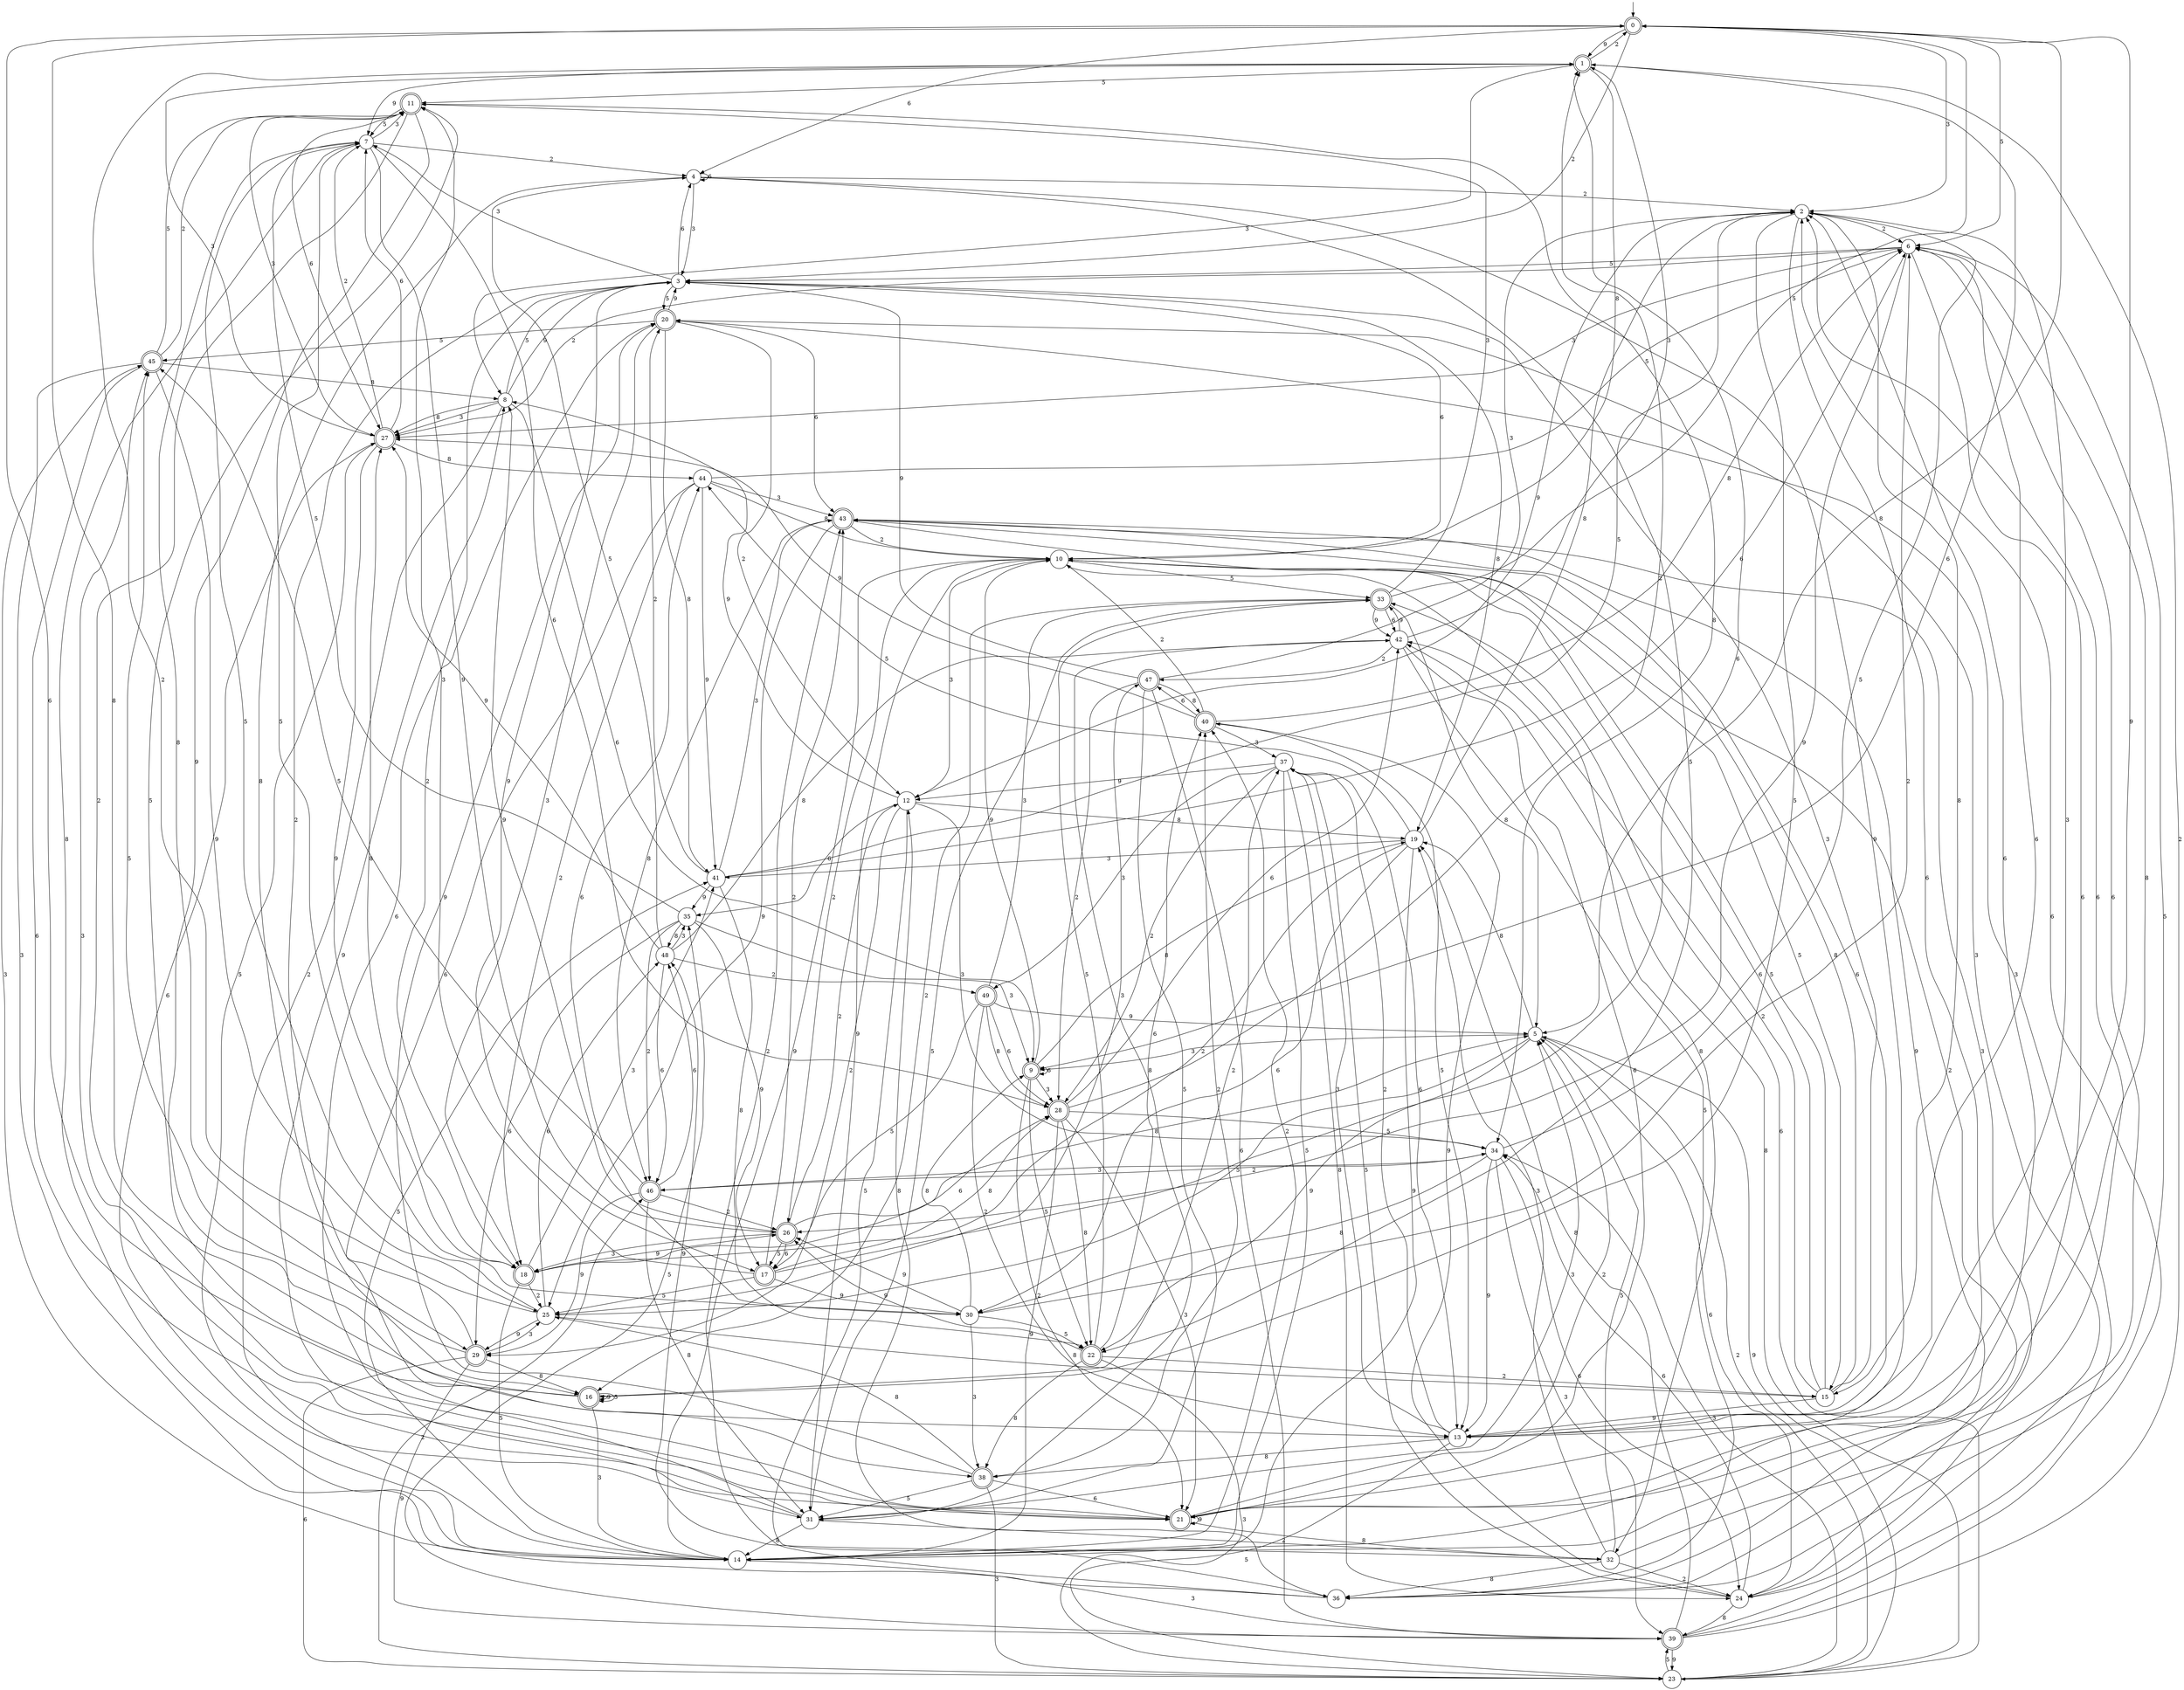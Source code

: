 digraph g {

	s0 [shape="doublecircle" label="0"];
	s1 [shape="doublecircle" label="1"];
	s2 [shape="circle" label="2"];
	s3 [shape="circle" label="3"];
	s4 [shape="circle" label="4"];
	s5 [shape="circle" label="5"];
	s6 [shape="circle" label="6"];
	s7 [shape="circle" label="7"];
	s8 [shape="circle" label="8"];
	s9 [shape="doublecircle" label="9"];
	s10 [shape="circle" label="10"];
	s11 [shape="doublecircle" label="11"];
	s12 [shape="circle" label="12"];
	s13 [shape="circle" label="13"];
	s14 [shape="circle" label="14"];
	s15 [shape="circle" label="15"];
	s16 [shape="doublecircle" label="16"];
	s17 [shape="doublecircle" label="17"];
	s18 [shape="doublecircle" label="18"];
	s19 [shape="circle" label="19"];
	s20 [shape="doublecircle" label="20"];
	s21 [shape="doublecircle" label="21"];
	s22 [shape="doublecircle" label="22"];
	s23 [shape="circle" label="23"];
	s24 [shape="circle" label="24"];
	s25 [shape="circle" label="25"];
	s26 [shape="doublecircle" label="26"];
	s27 [shape="doublecircle" label="27"];
	s28 [shape="doublecircle" label="28"];
	s29 [shape="doublecircle" label="29"];
	s30 [shape="circle" label="30"];
	s31 [shape="circle" label="31"];
	s32 [shape="circle" label="32"];
	s33 [shape="doublecircle" label="33"];
	s34 [shape="circle" label="34"];
	s35 [shape="circle" label="35"];
	s36 [shape="circle" label="36"];
	s37 [shape="circle" label="37"];
	s38 [shape="doublecircle" label="38"];
	s39 [shape="doublecircle" label="39"];
	s40 [shape="doublecircle" label="40"];
	s41 [shape="circle" label="41"];
	s42 [shape="circle" label="42"];
	s43 [shape="doublecircle" label="43"];
	s44 [shape="circle" label="44"];
	s45 [shape="doublecircle" label="45"];
	s46 [shape="doublecircle" label="46"];
	s47 [shape="doublecircle" label="47"];
	s48 [shape="circle" label="48"];
	s49 [shape="doublecircle" label="49"];
	s0 -> s1 [label="9"];
	s0 -> s2 [label="3"];
	s0 -> s3 [label="2"];
	s0 -> s4 [label="6"];
	s0 -> s5 [label="8"];
	s0 -> s6 [label="5"];
	s1 -> s7 [label="9"];
	s1 -> s8 [label="3"];
	s1 -> s0 [label="2"];
	s1 -> s9 [label="6"];
	s1 -> s10 [label="8"];
	s1 -> s11 [label="5"];
	s2 -> s12 [label="9"];
	s2 -> s13 [label="3"];
	s2 -> s6 [label="2"];
	s2 -> s14 [label="6"];
	s2 -> s15 [label="8"];
	s2 -> s16 [label="5"];
	s3 -> s17 [label="9"];
	s3 -> s7 [label="3"];
	s3 -> s18 [label="2"];
	s3 -> s4 [label="6"];
	s3 -> s19 [label="8"];
	s3 -> s20 [label="5"];
	s4 -> s21 [label="9"];
	s4 -> s3 [label="3"];
	s4 -> s2 [label="2"];
	s4 -> s4 [label="6"];
	s4 -> s16 [label="8"];
	s4 -> s22 [label="5"];
	s5 -> s22 [label="9"];
	s5 -> s9 [label="3"];
	s5 -> s23 [label="2"];
	s5 -> s24 [label="6"];
	s5 -> s19 [label="8"];
	s5 -> s25 [label="5"];
	s6 -> s26 [label="9"];
	s6 -> s27 [label="3"];
	s6 -> s27 [label="2"];
	s6 -> s14 [label="6"];
	s6 -> s21 [label="8"];
	s6 -> s3 [label="5"];
	s7 -> s26 [label="9"];
	s7 -> s11 [label="3"];
	s7 -> s4 [label="2"];
	s7 -> s28 [label="6"];
	s7 -> s29 [label="8"];
	s7 -> s30 [label="5"];
	s8 -> s3 [label="9"];
	s8 -> s27 [label="3"];
	s8 -> s14 [label="2"];
	s8 -> s9 [label="6"];
	s8 -> s27 [label="8"];
	s8 -> s3 [label="5"];
	s9 -> s10 [label="9"];
	s9 -> s28 [label="3"];
	s9 -> s21 [label="2"];
	s9 -> s9 [label="6"];
	s9 -> s19 [label="8"];
	s9 -> s22 [label="5"];
	s10 -> s31 [label="9"];
	s10 -> s12 [label="3"];
	s10 -> s26 [label="2"];
	s10 -> s3 [label="6"];
	s10 -> s32 [label="8"];
	s10 -> s33 [label="5"];
	s11 -> s13 [label="9"];
	s11 -> s27 [label="3"];
	s11 -> s21 [label="2"];
	s11 -> s27 [label="6"];
	s11 -> s34 [label="8"];
	s11 -> s7 [label="5"];
	s12 -> s8 [label="9"];
	s12 -> s34 [label="3"];
	s12 -> s29 [label="2"];
	s12 -> s35 [label="6"];
	s12 -> s19 [label="8"];
	s12 -> s36 [label="5"];
	s13 -> s0 [label="9"];
	s13 -> s37 [label="3"];
	s13 -> s37 [label="2"];
	s13 -> s6 [label="6"];
	s13 -> s38 [label="8"];
	s13 -> s23 [label="5"];
	s14 -> s10 [label="9"];
	s14 -> s39 [label="3"];
	s14 -> s40 [label="2"];
	s14 -> s27 [label="6"];
	s14 -> s7 [label="8"];
	s14 -> s41 [label="5"];
	s15 -> s13 [label="9"];
	s15 -> s3 [label="3"];
	s15 -> s42 [label="2"];
	s15 -> s10 [label="6"];
	s15 -> s43 [label="8"];
	s15 -> s10 [label="5"];
	s16 -> s16 [label="9"];
	s16 -> s14 [label="3"];
	s16 -> s37 [label="2"];
	s16 -> s0 [label="6"];
	s16 -> s0 [label="8"];
	s16 -> s16 [label="5"];
	s17 -> s30 [label="9"];
	s17 -> s11 [label="3"];
	s17 -> s43 [label="2"];
	s17 -> s1 [label="6"];
	s17 -> s28 [label="8"];
	s17 -> s25 [label="5"];
	s18 -> s26 [label="9"];
	s18 -> s41 [label="3"];
	s18 -> s25 [label="2"];
	s18 -> s28 [label="6"];
	s18 -> s27 [label="8"];
	s18 -> s14 [label="5"];
	s19 -> s14 [label="9"];
	s19 -> s41 [label="3"];
	s19 -> s18 [label="2"];
	s19 -> s30 [label="6"];
	s19 -> s2 [label="8"];
	s19 -> s44 [label="5"];
	s20 -> s3 [label="9"];
	s20 -> s18 [label="3"];
	s20 -> s12 [label="2"];
	s20 -> s43 [label="6"];
	s20 -> s41 [label="8"];
	s20 -> s45 [label="5"];
	s21 -> s21 [label="9"];
	s21 -> s45 [label="3"];
	s21 -> s5 [label="2"];
	s21 -> s2 [label="6"];
	s21 -> s32 [label="8"];
	s21 -> s11 [label="5"];
	s22 -> s26 [label="9"];
	s22 -> s23 [label="3"];
	s22 -> s15 [label="2"];
	s22 -> s40 [label="6"];
	s22 -> s38 [label="8"];
	s22 -> s33 [label="5"];
	s23 -> s5 [label="9"];
	s23 -> s34 [label="3"];
	s23 -> s46 [label="2"];
	s23 -> s33 [label="6"];
	s23 -> s42 [label="8"];
	s23 -> s39 [label="5"];
	s24 -> s40 [label="9"];
	s24 -> s20 [label="3"];
	s24 -> s10 [label="2"];
	s24 -> s34 [label="6"];
	s24 -> s39 [label="8"];
	s24 -> s37 [label="5"];
	s25 -> s29 [label="9"];
	s25 -> s47 [label="3"];
	s25 -> s1 [label="2"];
	s25 -> s48 [label="6"];
	s25 -> s15 [label="8"];
	s25 -> s7 [label="5"];
	s26 -> s8 [label="9"];
	s26 -> s18 [label="3"];
	s26 -> s12 [label="2"];
	s26 -> s17 [label="6"];
	s26 -> s5 [label="8"];
	s26 -> s17 [label="5"];
	s27 -> s18 [label="9"];
	s27 -> s1 [label="3"];
	s27 -> s7 [label="2"];
	s27 -> s7 [label="6"];
	s27 -> s44 [label="8"];
	s27 -> s31 [label="5"];
	s28 -> s14 [label="9"];
	s28 -> s21 [label="3"];
	s28 -> s1 [label="2"];
	s28 -> s42 [label="6"];
	s28 -> s22 [label="8"];
	s28 -> s34 [label="5"];
	s29 -> s39 [label="9"];
	s29 -> s25 [label="3"];
	s29 -> s3 [label="2"];
	s29 -> s23 [label="6"];
	s29 -> s16 [label="8"];
	s29 -> s45 [label="5"];
	s30 -> s26 [label="9"];
	s30 -> s38 [label="3"];
	s30 -> s6 [label="2"];
	s30 -> s44 [label="6"];
	s30 -> s9 [label="8"];
	s30 -> s22 [label="5"];
	s31 -> s8 [label="9"];
	s31 -> s5 [label="3"];
	s31 -> s32 [label="2"];
	s31 -> s20 [label="6"];
	s31 -> s14 [label="8"];
	s31 -> s33 [label="5"];
	s32 -> s48 [label="9"];
	s32 -> s19 [label="3"];
	s32 -> s24 [label="2"];
	s32 -> s6 [label="6"];
	s32 -> s36 [label="8"];
	s32 -> s5 [label="5"];
	s33 -> s42 [label="9"];
	s33 -> s11 [label="3"];
	s33 -> s16 [label="2"];
	s33 -> s42 [label="6"];
	s33 -> s5 [label="8"];
	s33 -> s0 [label="5"];
	s34 -> s13 [label="9"];
	s34 -> s39 [label="3"];
	s34 -> s46 [label="2"];
	s34 -> s24 [label="6"];
	s34 -> s30 [label="8"];
	s34 -> s2 [label="5"];
	s35 -> s17 [label="9"];
	s35 -> s9 [label="3"];
	s35 -> s46 [label="2"];
	s35 -> s29 [label="6"];
	s35 -> s48 [label="8"];
	s35 -> s7 [label="5"];
	s36 -> s43 [label="9"];
	s36 -> s45 [label="3"];
	s36 -> s43 [label="2"];
	s36 -> s2 [label="6"];
	s36 -> s12 [label="8"];
	s36 -> s6 [label="5"];
	s37 -> s12 [label="9"];
	s37 -> s49 [label="3"];
	s37 -> s28 [label="2"];
	s37 -> s13 [label="6"];
	s37 -> s24 [label="8"];
	s37 -> s14 [label="5"];
	s38 -> s20 [label="9"];
	s38 -> s23 [label="3"];
	s38 -> s40 [label="2"];
	s38 -> s21 [label="6"];
	s38 -> s25 [label="8"];
	s38 -> s31 [label="5"];
	s39 -> s23 [label="9"];
	s39 -> s20 [label="3"];
	s39 -> s1 [label="2"];
	s39 -> s2 [label="6"];
	s39 -> s19 [label="8"];
	s39 -> s35 [label="5"];
	s40 -> s27 [label="9"];
	s40 -> s37 [label="3"];
	s40 -> s10 [label="2"];
	s40 -> s47 [label="6"];
	s40 -> s6 [label="8"];
	s40 -> s13 [label="5"];
	s41 -> s35 [label="9"];
	s41 -> s43 [label="3"];
	s41 -> s20 [label="2"];
	s41 -> s6 [label="6"];
	s41 -> s22 [label="8"];
	s41 -> s2 [label="5"];
	s42 -> s33 [label="9"];
	s42 -> s1 [label="3"];
	s42 -> s47 [label="2"];
	s42 -> s21 [label="6"];
	s42 -> s31 [label="8"];
	s42 -> s36 [label="5"];
	s43 -> s25 [label="9"];
	s43 -> s24 [label="3"];
	s43 -> s10 [label="2"];
	s43 -> s13 [label="6"];
	s43 -> s46 [label="8"];
	s43 -> s15 [label="5"];
	s44 -> s41 [label="9"];
	s44 -> s43 [label="3"];
	s44 -> s18 [label="2"];
	s44 -> s38 [label="6"];
	s44 -> s10 [label="8"];
	s44 -> s6 [label="5"];
	s45 -> s25 [label="9"];
	s45 -> s14 [label="3"];
	s45 -> s11 [label="2"];
	s45 -> s21 [label="6"];
	s45 -> s8 [label="8"];
	s45 -> s11 [label="5"];
	s46 -> s29 [label="9"];
	s46 -> s34 [label="3"];
	s46 -> s26 [label="2"];
	s46 -> s48 [label="6"];
	s46 -> s31 [label="8"];
	s46 -> s45 [label="5"];
	s47 -> s3 [label="9"];
	s47 -> s2 [label="3"];
	s47 -> s28 [label="2"];
	s47 -> s39 [label="6"];
	s47 -> s40 [label="8"];
	s47 -> s31 [label="5"];
	s48 -> s27 [label="9"];
	s48 -> s35 [label="3"];
	s48 -> s49 [label="2"];
	s48 -> s46 [label="6"];
	s48 -> s42 [label="8"];
	s48 -> s4 [label="5"];
	s49 -> s5 [label="9"];
	s49 -> s33 [label="3"];
	s49 -> s13 [label="2"];
	s49 -> s28 [label="6"];
	s49 -> s28 [label="8"];
	s49 -> s17 [label="5"];

__start0 [label="" shape="none" width="0" height="0"];
__start0 -> s0;

}
